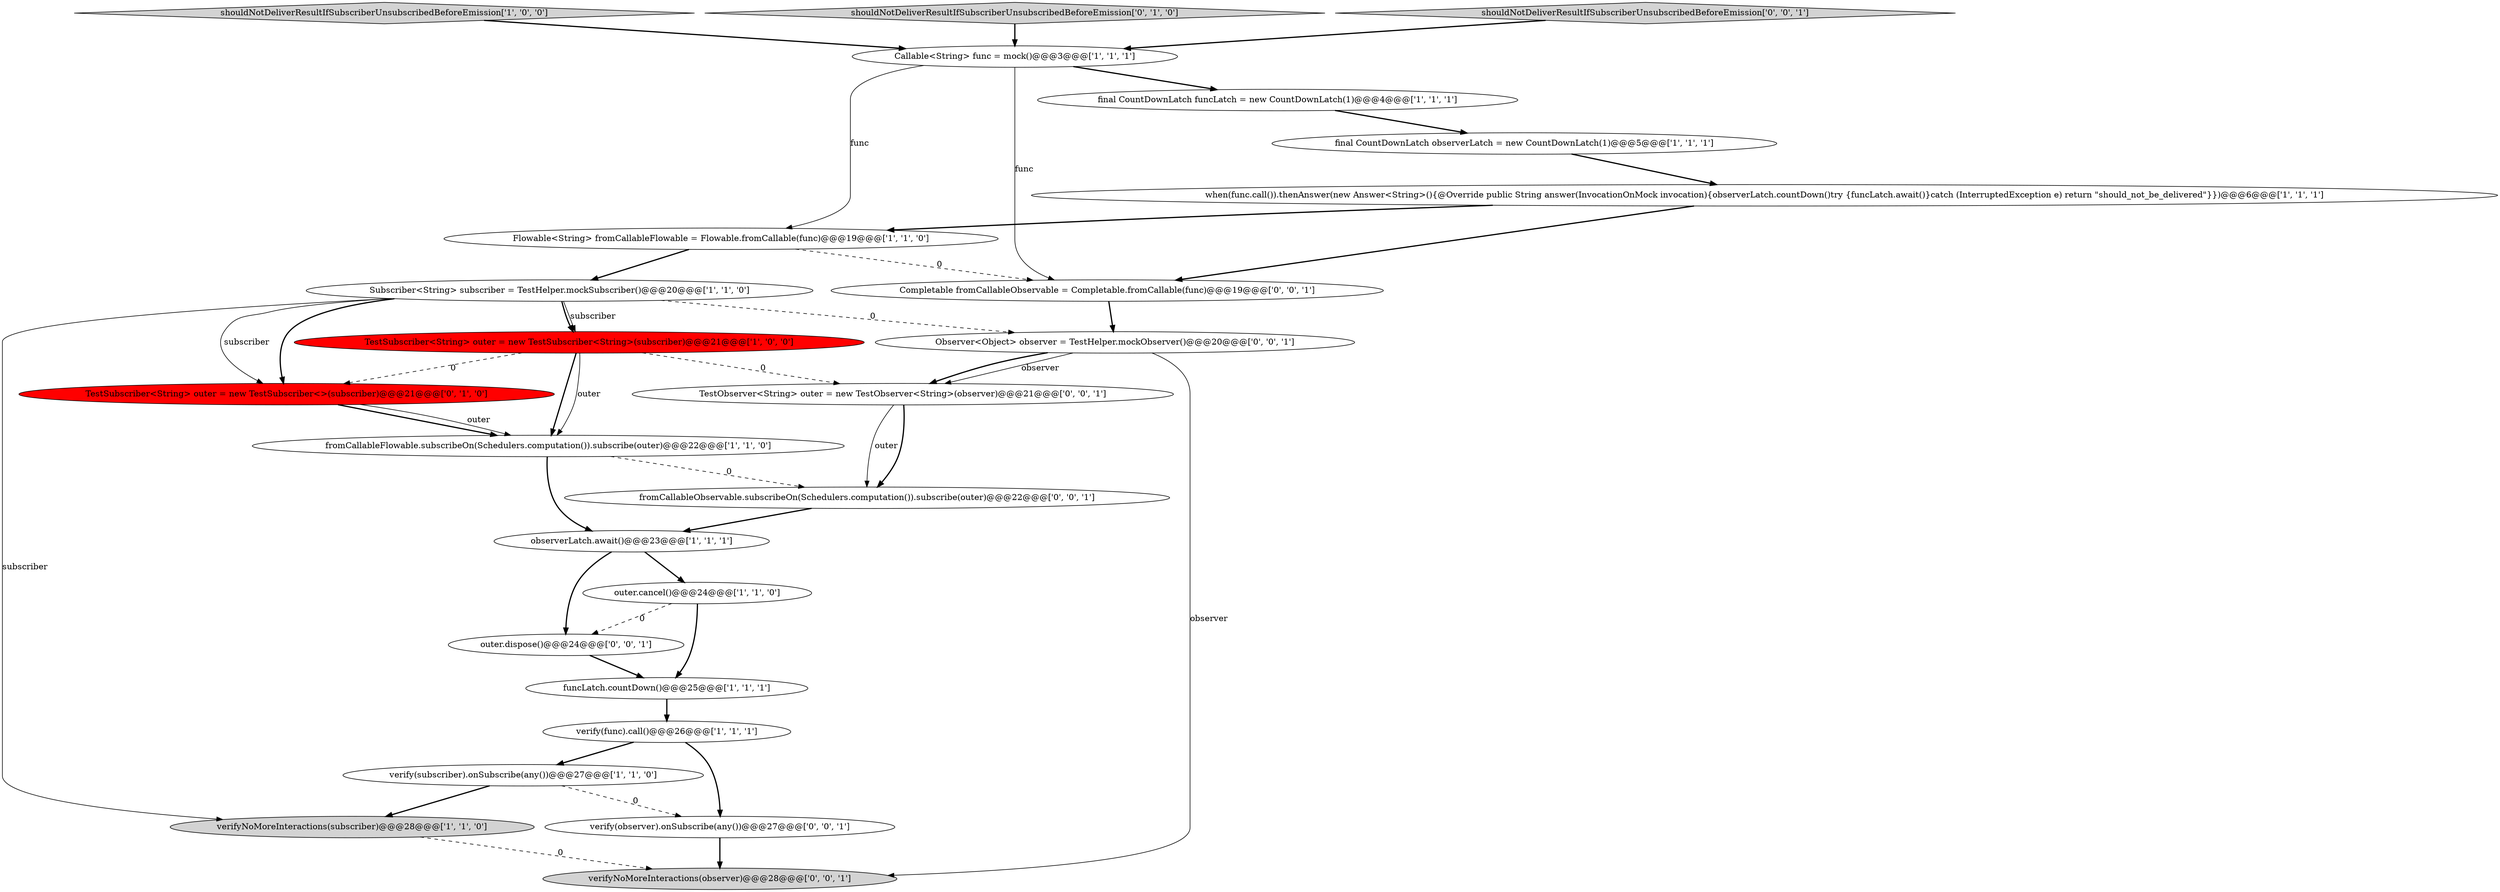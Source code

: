 digraph {
1 [style = filled, label = "verify(func).call()@@@26@@@['1', '1', '1']", fillcolor = white, shape = ellipse image = "AAA0AAABBB1BBB"];
11 [style = filled, label = "Callable<String> func = mock()@@@3@@@['1', '1', '1']", fillcolor = white, shape = ellipse image = "AAA0AAABBB1BBB"];
9 [style = filled, label = "shouldNotDeliverResultIfSubscriberUnsubscribedBeforeEmission['1', '0', '0']", fillcolor = lightgray, shape = diamond image = "AAA0AAABBB1BBB"];
14 [style = filled, label = "TestSubscriber<String> outer = new TestSubscriber<String>(subscriber)@@@21@@@['1', '0', '0']", fillcolor = red, shape = ellipse image = "AAA1AAABBB1BBB"];
18 [style = filled, label = "outer.dispose()@@@24@@@['0', '0', '1']", fillcolor = white, shape = ellipse image = "AAA0AAABBB3BBB"];
2 [style = filled, label = "when(func.call()).thenAnswer(new Answer<String>(){@Override public String answer(InvocationOnMock invocation){observerLatch.countDown()try {funcLatch.await()}catch (InterruptedException e) return \"should_not_be_delivered\"}})@@@6@@@['1', '1', '1']", fillcolor = white, shape = ellipse image = "AAA0AAABBB1BBB"];
17 [style = filled, label = "verify(observer).onSubscribe(any())@@@27@@@['0', '0', '1']", fillcolor = white, shape = ellipse image = "AAA0AAABBB3BBB"];
15 [style = filled, label = "shouldNotDeliverResultIfSubscriberUnsubscribedBeforeEmission['0', '1', '0']", fillcolor = lightgray, shape = diamond image = "AAA0AAABBB2BBB"];
10 [style = filled, label = "fromCallableFlowable.subscribeOn(Schedulers.computation()).subscribe(outer)@@@22@@@['1', '1', '0']", fillcolor = white, shape = ellipse image = "AAA0AAABBB1BBB"];
7 [style = filled, label = "verifyNoMoreInteractions(subscriber)@@@28@@@['1', '1', '0']", fillcolor = lightgray, shape = ellipse image = "AAA0AAABBB1BBB"];
12 [style = filled, label = "final CountDownLatch funcLatch = new CountDownLatch(1)@@@4@@@['1', '1', '1']", fillcolor = white, shape = ellipse image = "AAA0AAABBB1BBB"];
16 [style = filled, label = "TestSubscriber<String> outer = new TestSubscriber<>(subscriber)@@@21@@@['0', '1', '0']", fillcolor = red, shape = ellipse image = "AAA1AAABBB2BBB"];
4 [style = filled, label = "Subscriber<String> subscriber = TestHelper.mockSubscriber()@@@20@@@['1', '1', '0']", fillcolor = white, shape = ellipse image = "AAA0AAABBB1BBB"];
21 [style = filled, label = "shouldNotDeliverResultIfSubscriberUnsubscribedBeforeEmission['0', '0', '1']", fillcolor = lightgray, shape = diamond image = "AAA0AAABBB3BBB"];
22 [style = filled, label = "TestObserver<String> outer = new TestObserver<String>(observer)@@@21@@@['0', '0', '1']", fillcolor = white, shape = ellipse image = "AAA0AAABBB3BBB"];
5 [style = filled, label = "funcLatch.countDown()@@@25@@@['1', '1', '1']", fillcolor = white, shape = ellipse image = "AAA0AAABBB1BBB"];
0 [style = filled, label = "outer.cancel()@@@24@@@['1', '1', '0']", fillcolor = white, shape = ellipse image = "AAA0AAABBB1BBB"];
13 [style = filled, label = "Flowable<String> fromCallableFlowable = Flowable.fromCallable(func)@@@19@@@['1', '1', '0']", fillcolor = white, shape = ellipse image = "AAA0AAABBB1BBB"];
19 [style = filled, label = "Observer<Object> observer = TestHelper.mockObserver()@@@20@@@['0', '0', '1']", fillcolor = white, shape = ellipse image = "AAA0AAABBB3BBB"];
24 [style = filled, label = "Completable fromCallableObservable = Completable.fromCallable(func)@@@19@@@['0', '0', '1']", fillcolor = white, shape = ellipse image = "AAA0AAABBB3BBB"];
20 [style = filled, label = "fromCallableObservable.subscribeOn(Schedulers.computation()).subscribe(outer)@@@22@@@['0', '0', '1']", fillcolor = white, shape = ellipse image = "AAA0AAABBB3BBB"];
23 [style = filled, label = "verifyNoMoreInteractions(observer)@@@28@@@['0', '0', '1']", fillcolor = lightgray, shape = ellipse image = "AAA0AAABBB3BBB"];
6 [style = filled, label = "verify(subscriber).onSubscribe(any())@@@27@@@['1', '1', '0']", fillcolor = white, shape = ellipse image = "AAA0AAABBB1BBB"];
8 [style = filled, label = "observerLatch.await()@@@23@@@['1', '1', '1']", fillcolor = white, shape = ellipse image = "AAA0AAABBB1BBB"];
3 [style = filled, label = "final CountDownLatch observerLatch = new CountDownLatch(1)@@@5@@@['1', '1', '1']", fillcolor = white, shape = ellipse image = "AAA0AAABBB1BBB"];
4->14 [style = bold, label=""];
24->19 [style = bold, label=""];
7->23 [style = dashed, label="0"];
9->11 [style = bold, label=""];
16->10 [style = bold, label=""];
4->16 [style = solid, label="subscriber"];
8->18 [style = bold, label=""];
14->10 [style = bold, label=""];
14->22 [style = dashed, label="0"];
11->12 [style = bold, label=""];
6->17 [style = dashed, label="0"];
19->22 [style = solid, label="observer"];
17->23 [style = bold, label=""];
1->17 [style = bold, label=""];
4->14 [style = solid, label="subscriber"];
2->13 [style = bold, label=""];
14->10 [style = solid, label="outer"];
8->0 [style = bold, label=""];
5->1 [style = bold, label=""];
22->20 [style = solid, label="outer"];
13->24 [style = dashed, label="0"];
20->8 [style = bold, label=""];
1->6 [style = bold, label=""];
15->11 [style = bold, label=""];
3->2 [style = bold, label=""];
10->8 [style = bold, label=""];
22->20 [style = bold, label=""];
21->11 [style = bold, label=""];
4->7 [style = solid, label="subscriber"];
18->5 [style = bold, label=""];
0->18 [style = dashed, label="0"];
11->13 [style = solid, label="func"];
4->19 [style = dashed, label="0"];
10->20 [style = dashed, label="0"];
16->10 [style = solid, label="outer"];
12->3 [style = bold, label=""];
14->16 [style = dashed, label="0"];
2->24 [style = bold, label=""];
6->7 [style = bold, label=""];
19->22 [style = bold, label=""];
11->24 [style = solid, label="func"];
19->23 [style = solid, label="observer"];
4->16 [style = bold, label=""];
0->5 [style = bold, label=""];
13->4 [style = bold, label=""];
}
